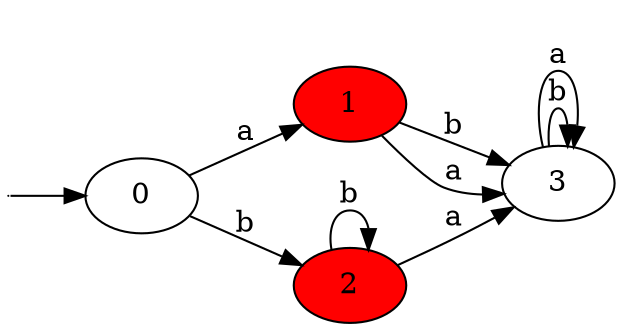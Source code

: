 digraph {
rankdir=LR
fictitious [shape=point, label="", width=0, height=0]

fictitious -> 0
0
1 [fillcolor=red, style=filled]
2 [fillcolor=red, style=filled]
3
0 -> 2 [label=b]
0 -> 1 [label=a]
1 -> 3 [label=b]
1 -> 3 [label=a]
2 -> 2 [label=b]
2 -> 3 [label=a]
3 -> 3 [label=b]
3 -> 3 [label=a]
}